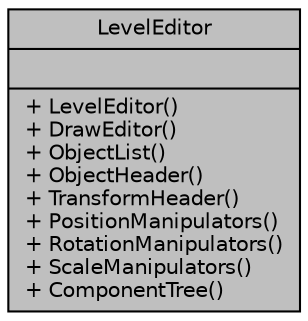 digraph "LevelEditor"
{
 // LATEX_PDF_SIZE
  edge [fontname="Helvetica",fontsize="10",labelfontname="Helvetica",labelfontsize="10"];
  node [fontname="Helvetica",fontsize="10",shape=record];
  Node1 [label="{LevelEditor\n||+ LevelEditor()\l+ DrawEditor()\l+ ObjectList()\l+ ObjectHeader()\l+ TransformHeader()\l+ PositionManipulators()\l+ RotationManipulators()\l+ ScaleManipulators()\l+ ComponentTree()\l}",height=0.2,width=0.4,color="black", fillcolor="grey75", style="filled", fontcolor="black",tooltip=" "];
}
